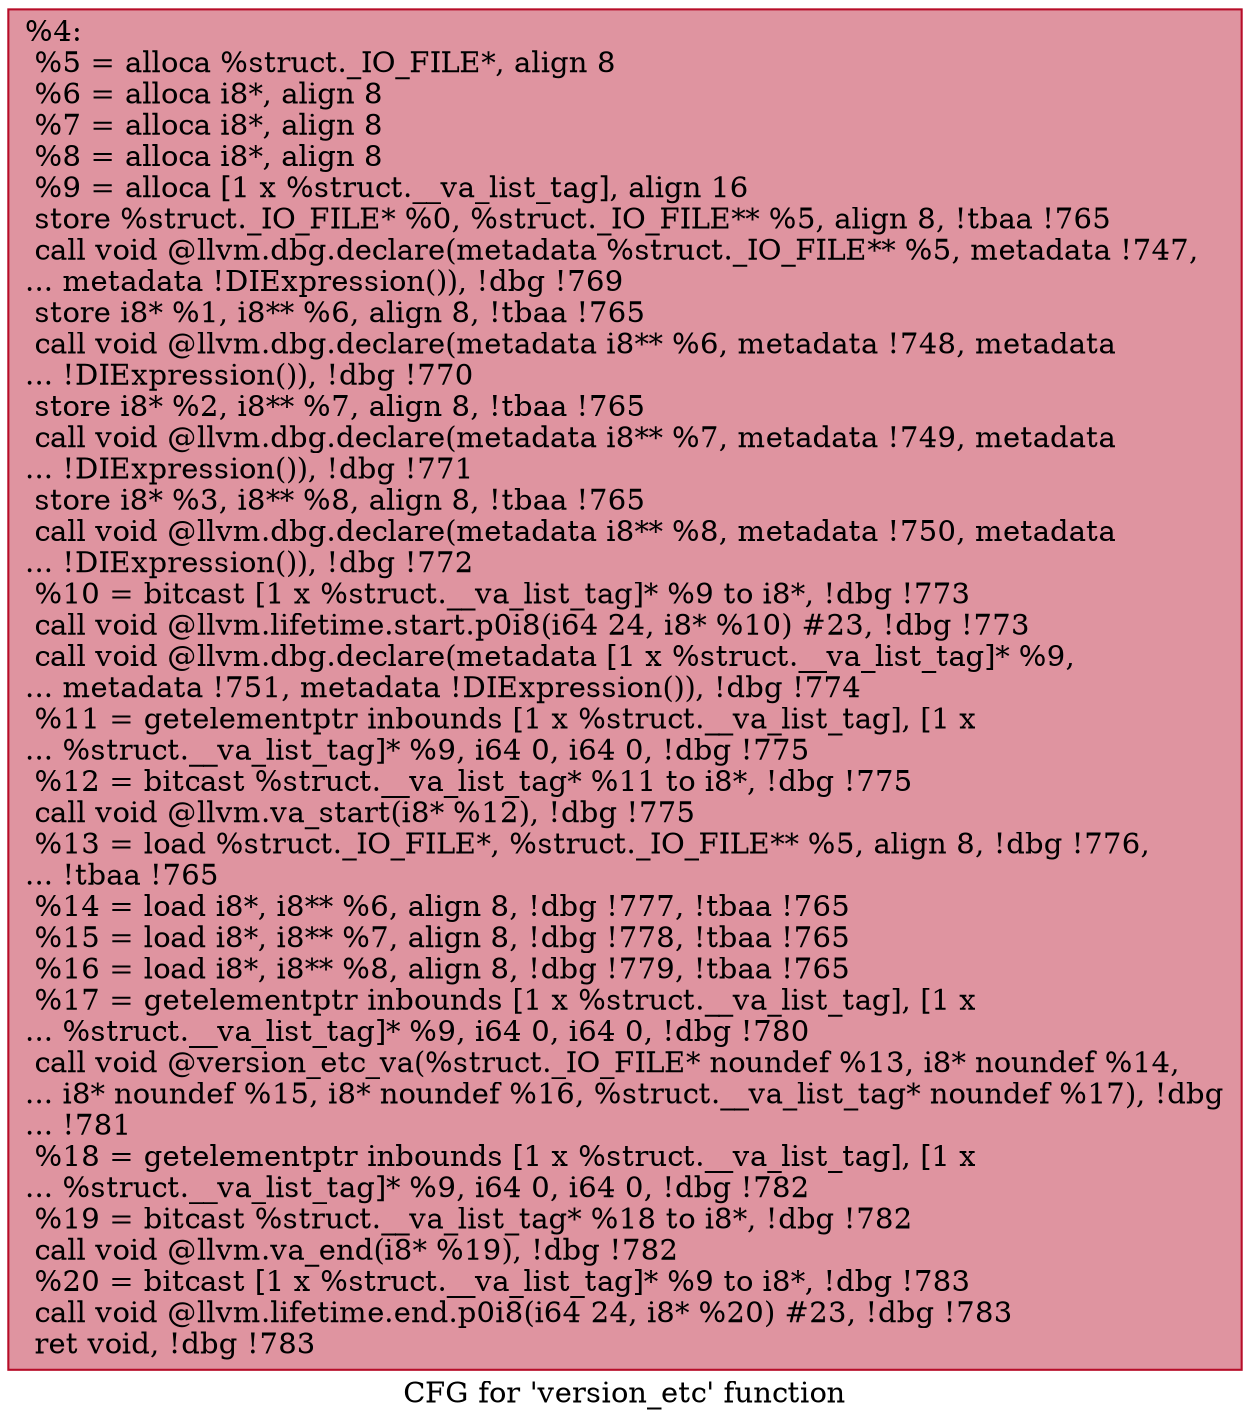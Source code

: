 digraph "CFG for 'version_etc' function" {
	label="CFG for 'version_etc' function";

	Node0x9b0730 [shape=record,color="#b70d28ff", style=filled, fillcolor="#b70d2870",label="{%4:\l  %5 = alloca %struct._IO_FILE*, align 8\l  %6 = alloca i8*, align 8\l  %7 = alloca i8*, align 8\l  %8 = alloca i8*, align 8\l  %9 = alloca [1 x %struct.__va_list_tag], align 16\l  store %struct._IO_FILE* %0, %struct._IO_FILE** %5, align 8, !tbaa !765\l  call void @llvm.dbg.declare(metadata %struct._IO_FILE** %5, metadata !747,\l... metadata !DIExpression()), !dbg !769\l  store i8* %1, i8** %6, align 8, !tbaa !765\l  call void @llvm.dbg.declare(metadata i8** %6, metadata !748, metadata\l... !DIExpression()), !dbg !770\l  store i8* %2, i8** %7, align 8, !tbaa !765\l  call void @llvm.dbg.declare(metadata i8** %7, metadata !749, metadata\l... !DIExpression()), !dbg !771\l  store i8* %3, i8** %8, align 8, !tbaa !765\l  call void @llvm.dbg.declare(metadata i8** %8, metadata !750, metadata\l... !DIExpression()), !dbg !772\l  %10 = bitcast [1 x %struct.__va_list_tag]* %9 to i8*, !dbg !773\l  call void @llvm.lifetime.start.p0i8(i64 24, i8* %10) #23, !dbg !773\l  call void @llvm.dbg.declare(metadata [1 x %struct.__va_list_tag]* %9,\l... metadata !751, metadata !DIExpression()), !dbg !774\l  %11 = getelementptr inbounds [1 x %struct.__va_list_tag], [1 x\l... %struct.__va_list_tag]* %9, i64 0, i64 0, !dbg !775\l  %12 = bitcast %struct.__va_list_tag* %11 to i8*, !dbg !775\l  call void @llvm.va_start(i8* %12), !dbg !775\l  %13 = load %struct._IO_FILE*, %struct._IO_FILE** %5, align 8, !dbg !776,\l... !tbaa !765\l  %14 = load i8*, i8** %6, align 8, !dbg !777, !tbaa !765\l  %15 = load i8*, i8** %7, align 8, !dbg !778, !tbaa !765\l  %16 = load i8*, i8** %8, align 8, !dbg !779, !tbaa !765\l  %17 = getelementptr inbounds [1 x %struct.__va_list_tag], [1 x\l... %struct.__va_list_tag]* %9, i64 0, i64 0, !dbg !780\l  call void @version_etc_va(%struct._IO_FILE* noundef %13, i8* noundef %14,\l... i8* noundef %15, i8* noundef %16, %struct.__va_list_tag* noundef %17), !dbg\l... !781\l  %18 = getelementptr inbounds [1 x %struct.__va_list_tag], [1 x\l... %struct.__va_list_tag]* %9, i64 0, i64 0, !dbg !782\l  %19 = bitcast %struct.__va_list_tag* %18 to i8*, !dbg !782\l  call void @llvm.va_end(i8* %19), !dbg !782\l  %20 = bitcast [1 x %struct.__va_list_tag]* %9 to i8*, !dbg !783\l  call void @llvm.lifetime.end.p0i8(i64 24, i8* %20) #23, !dbg !783\l  ret void, !dbg !783\l}"];
}
